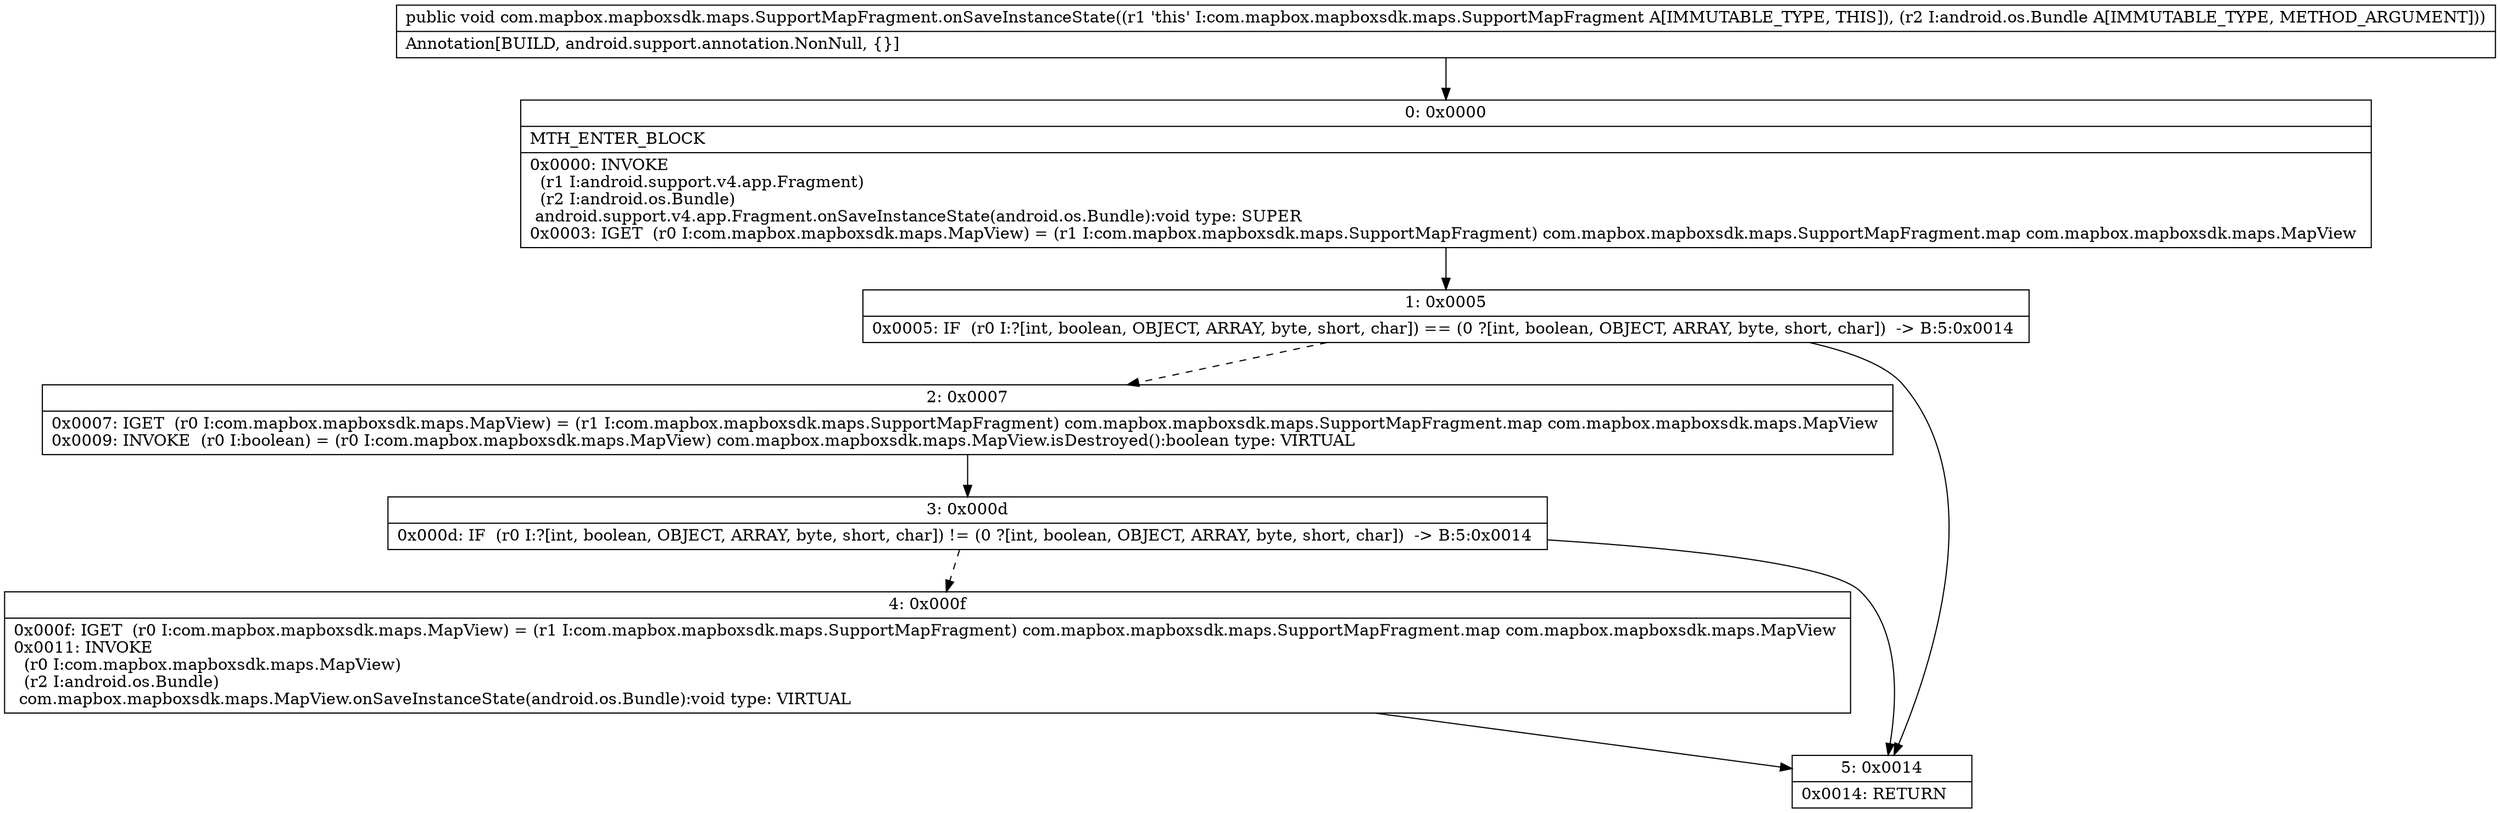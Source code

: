 digraph "CFG forcom.mapbox.mapboxsdk.maps.SupportMapFragment.onSaveInstanceState(Landroid\/os\/Bundle;)V" {
Node_0 [shape=record,label="{0\:\ 0x0000|MTH_ENTER_BLOCK\l|0x0000: INVOKE  \l  (r1 I:android.support.v4.app.Fragment)\l  (r2 I:android.os.Bundle)\l android.support.v4.app.Fragment.onSaveInstanceState(android.os.Bundle):void type: SUPER \l0x0003: IGET  (r0 I:com.mapbox.mapboxsdk.maps.MapView) = (r1 I:com.mapbox.mapboxsdk.maps.SupportMapFragment) com.mapbox.mapboxsdk.maps.SupportMapFragment.map com.mapbox.mapboxsdk.maps.MapView \l}"];
Node_1 [shape=record,label="{1\:\ 0x0005|0x0005: IF  (r0 I:?[int, boolean, OBJECT, ARRAY, byte, short, char]) == (0 ?[int, boolean, OBJECT, ARRAY, byte, short, char])  \-\> B:5:0x0014 \l}"];
Node_2 [shape=record,label="{2\:\ 0x0007|0x0007: IGET  (r0 I:com.mapbox.mapboxsdk.maps.MapView) = (r1 I:com.mapbox.mapboxsdk.maps.SupportMapFragment) com.mapbox.mapboxsdk.maps.SupportMapFragment.map com.mapbox.mapboxsdk.maps.MapView \l0x0009: INVOKE  (r0 I:boolean) = (r0 I:com.mapbox.mapboxsdk.maps.MapView) com.mapbox.mapboxsdk.maps.MapView.isDestroyed():boolean type: VIRTUAL \l}"];
Node_3 [shape=record,label="{3\:\ 0x000d|0x000d: IF  (r0 I:?[int, boolean, OBJECT, ARRAY, byte, short, char]) != (0 ?[int, boolean, OBJECT, ARRAY, byte, short, char])  \-\> B:5:0x0014 \l}"];
Node_4 [shape=record,label="{4\:\ 0x000f|0x000f: IGET  (r0 I:com.mapbox.mapboxsdk.maps.MapView) = (r1 I:com.mapbox.mapboxsdk.maps.SupportMapFragment) com.mapbox.mapboxsdk.maps.SupportMapFragment.map com.mapbox.mapboxsdk.maps.MapView \l0x0011: INVOKE  \l  (r0 I:com.mapbox.mapboxsdk.maps.MapView)\l  (r2 I:android.os.Bundle)\l com.mapbox.mapboxsdk.maps.MapView.onSaveInstanceState(android.os.Bundle):void type: VIRTUAL \l}"];
Node_5 [shape=record,label="{5\:\ 0x0014|0x0014: RETURN   \l}"];
MethodNode[shape=record,label="{public void com.mapbox.mapboxsdk.maps.SupportMapFragment.onSaveInstanceState((r1 'this' I:com.mapbox.mapboxsdk.maps.SupportMapFragment A[IMMUTABLE_TYPE, THIS]), (r2 I:android.os.Bundle A[IMMUTABLE_TYPE, METHOD_ARGUMENT]))  | Annotation[BUILD, android.support.annotation.NonNull, \{\}]\l}"];
MethodNode -> Node_0;
Node_0 -> Node_1;
Node_1 -> Node_2[style=dashed];
Node_1 -> Node_5;
Node_2 -> Node_3;
Node_3 -> Node_4[style=dashed];
Node_3 -> Node_5;
Node_4 -> Node_5;
}

